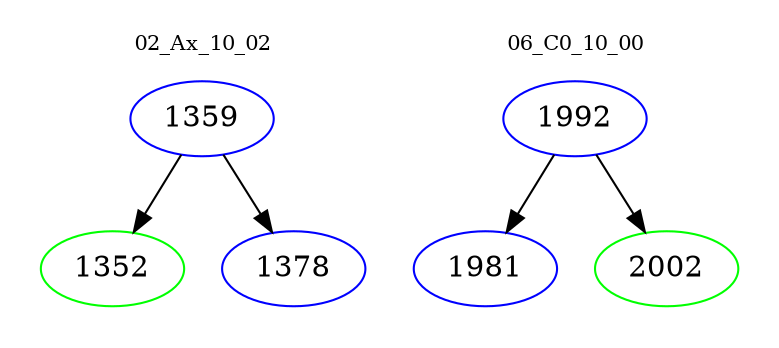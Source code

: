 digraph{
subgraph cluster_0 {
color = white
label = "02_Ax_10_02";
fontsize=10;
T0_1359 [label="1359", color="blue"]
T0_1359 -> T0_1352 [color="black"]
T0_1352 [label="1352", color="green"]
T0_1359 -> T0_1378 [color="black"]
T0_1378 [label="1378", color="blue"]
}
subgraph cluster_1 {
color = white
label = "06_C0_10_00";
fontsize=10;
T1_1992 [label="1992", color="blue"]
T1_1992 -> T1_1981 [color="black"]
T1_1981 [label="1981", color="blue"]
T1_1992 -> T1_2002 [color="black"]
T1_2002 [label="2002", color="green"]
}
}
